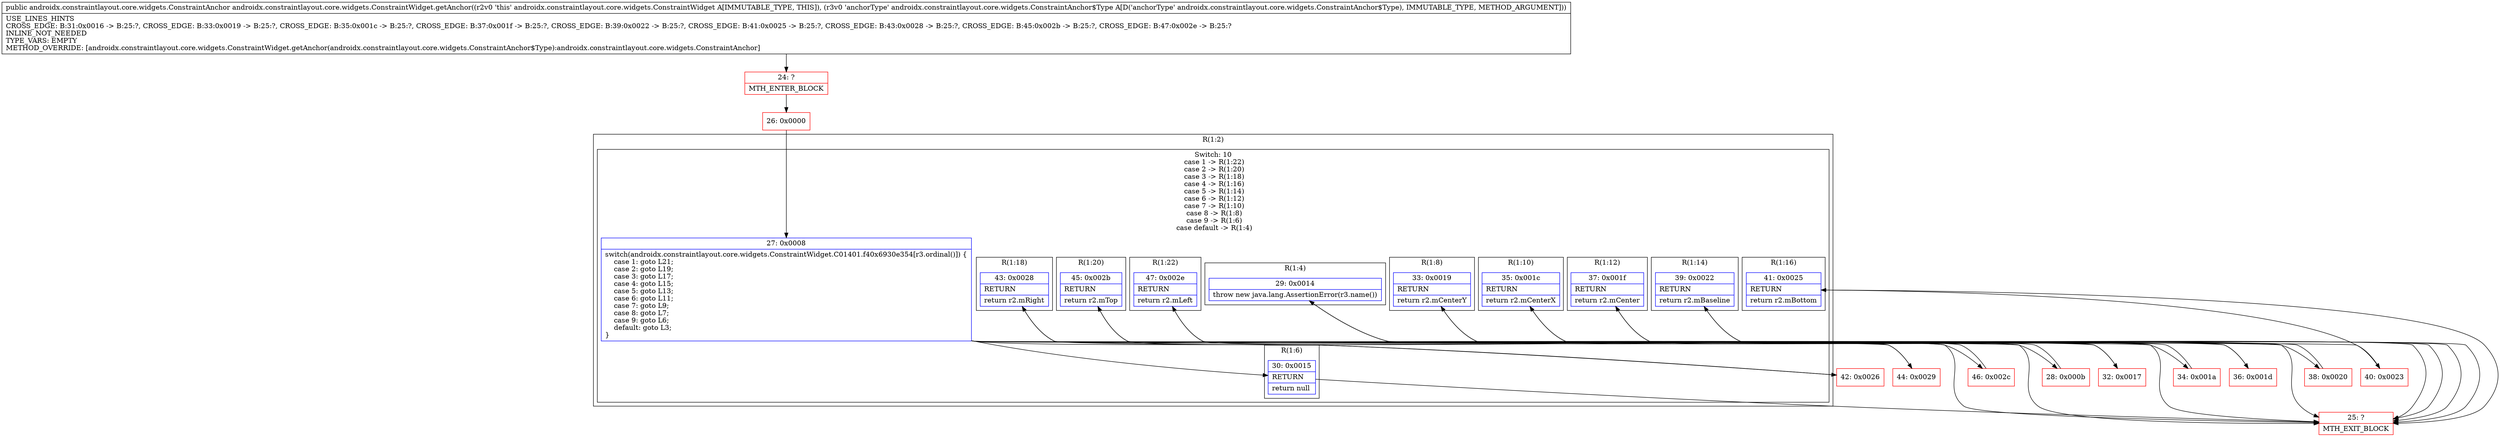 digraph "CFG forandroidx.constraintlayout.core.widgets.ConstraintWidget.getAnchor(Landroidx\/constraintlayout\/core\/widgets\/ConstraintAnchor$Type;)Landroidx\/constraintlayout\/core\/widgets\/ConstraintAnchor;" {
subgraph cluster_Region_1198580419 {
label = "R(1:2)";
node [shape=record,color=blue];
subgraph cluster_SwitchRegion_1621323150 {
label = "Switch: 10
 case 1 -> R(1:22)
 case 2 -> R(1:20)
 case 3 -> R(1:18)
 case 4 -> R(1:16)
 case 5 -> R(1:14)
 case 6 -> R(1:12)
 case 7 -> R(1:10)
 case 8 -> R(1:8)
 case 9 -> R(1:6)
 case default -> R(1:4)";
node [shape=record,color=blue];
Node_27 [shape=record,label="{27\:\ 0x0008|switch(androidx.constraintlayout.core.widgets.ConstraintWidget.C01401.f40x6930e354[r3.ordinal()]) \{\l    case 1: goto L21;\l    case 2: goto L19;\l    case 3: goto L17;\l    case 4: goto L15;\l    case 5: goto L13;\l    case 6: goto L11;\l    case 7: goto L9;\l    case 8: goto L7;\l    case 9: goto L6;\l    default: goto L3;\l\}\l}"];
subgraph cluster_Region_2096263535 {
label = "R(1:22)";
node [shape=record,color=blue];
Node_47 [shape=record,label="{47\:\ 0x002e|RETURN\l|return r2.mLeft\l}"];
}
subgraph cluster_Region_1453698735 {
label = "R(1:20)";
node [shape=record,color=blue];
Node_45 [shape=record,label="{45\:\ 0x002b|RETURN\l|return r2.mTop\l}"];
}
subgraph cluster_Region_369305666 {
label = "R(1:18)";
node [shape=record,color=blue];
Node_43 [shape=record,label="{43\:\ 0x0028|RETURN\l|return r2.mRight\l}"];
}
subgraph cluster_Region_1840773137 {
label = "R(1:16)";
node [shape=record,color=blue];
Node_41 [shape=record,label="{41\:\ 0x0025|RETURN\l|return r2.mBottom\l}"];
}
subgraph cluster_Region_44139969 {
label = "R(1:14)";
node [shape=record,color=blue];
Node_39 [shape=record,label="{39\:\ 0x0022|RETURN\l|return r2.mBaseline\l}"];
}
subgraph cluster_Region_2039120876 {
label = "R(1:12)";
node [shape=record,color=blue];
Node_37 [shape=record,label="{37\:\ 0x001f|RETURN\l|return r2.mCenter\l}"];
}
subgraph cluster_Region_1992615335 {
label = "R(1:10)";
node [shape=record,color=blue];
Node_35 [shape=record,label="{35\:\ 0x001c|RETURN\l|return r2.mCenterX\l}"];
}
subgraph cluster_Region_610401310 {
label = "R(1:8)";
node [shape=record,color=blue];
Node_33 [shape=record,label="{33\:\ 0x0019|RETURN\l|return r2.mCenterY\l}"];
}
subgraph cluster_Region_719387358 {
label = "R(1:6)";
node [shape=record,color=blue];
Node_30 [shape=record,label="{30\:\ 0x0015|RETURN\l|return null\l}"];
}
subgraph cluster_Region_131631501 {
label = "R(1:4)";
node [shape=record,color=blue];
Node_29 [shape=record,label="{29\:\ 0x0014|throw new java.lang.AssertionError(r3.name())\l}"];
}
}
}
Node_24 [shape=record,color=red,label="{24\:\ ?|MTH_ENTER_BLOCK\l}"];
Node_26 [shape=record,color=red,label="{26\:\ 0x0000}"];
Node_28 [shape=record,color=red,label="{28\:\ 0x000b}"];
Node_25 [shape=record,color=red,label="{25\:\ ?|MTH_EXIT_BLOCK\l}"];
Node_32 [shape=record,color=red,label="{32\:\ 0x0017}"];
Node_34 [shape=record,color=red,label="{34\:\ 0x001a}"];
Node_36 [shape=record,color=red,label="{36\:\ 0x001d}"];
Node_38 [shape=record,color=red,label="{38\:\ 0x0020}"];
Node_40 [shape=record,color=red,label="{40\:\ 0x0023}"];
Node_42 [shape=record,color=red,label="{42\:\ 0x0026}"];
Node_44 [shape=record,color=red,label="{44\:\ 0x0029}"];
Node_46 [shape=record,color=red,label="{46\:\ 0x002c}"];
MethodNode[shape=record,label="{public androidx.constraintlayout.core.widgets.ConstraintAnchor androidx.constraintlayout.core.widgets.ConstraintWidget.getAnchor((r2v0 'this' androidx.constraintlayout.core.widgets.ConstraintWidget A[IMMUTABLE_TYPE, THIS]), (r3v0 'anchorType' androidx.constraintlayout.core.widgets.ConstraintAnchor$Type A[D('anchorType' androidx.constraintlayout.core.widgets.ConstraintAnchor$Type), IMMUTABLE_TYPE, METHOD_ARGUMENT]))  | USE_LINES_HINTS\lCROSS_EDGE: B:31:0x0016 \-\> B:25:?, CROSS_EDGE: B:33:0x0019 \-\> B:25:?, CROSS_EDGE: B:35:0x001c \-\> B:25:?, CROSS_EDGE: B:37:0x001f \-\> B:25:?, CROSS_EDGE: B:39:0x0022 \-\> B:25:?, CROSS_EDGE: B:41:0x0025 \-\> B:25:?, CROSS_EDGE: B:43:0x0028 \-\> B:25:?, CROSS_EDGE: B:45:0x002b \-\> B:25:?, CROSS_EDGE: B:47:0x002e \-\> B:25:?\lINLINE_NOT_NEEDED\lTYPE_VARS: EMPTY\lMETHOD_OVERRIDE: [androidx.constraintlayout.core.widgets.ConstraintWidget.getAnchor(androidx.constraintlayout.core.widgets.ConstraintAnchor$Type):androidx.constraintlayout.core.widgets.ConstraintAnchor]\l}"];
MethodNode -> Node_24;Node_27 -> Node_28;
Node_27 -> Node_30;
Node_27 -> Node_32;
Node_27 -> Node_34;
Node_27 -> Node_36;
Node_27 -> Node_38;
Node_27 -> Node_40;
Node_27 -> Node_42;
Node_27 -> Node_44;
Node_27 -> Node_46;
Node_47 -> Node_25;
Node_45 -> Node_25;
Node_43 -> Node_25;
Node_41 -> Node_25;
Node_39 -> Node_25;
Node_37 -> Node_25;
Node_35 -> Node_25;
Node_33 -> Node_25;
Node_30 -> Node_25;
Node_29 -> Node_25;
Node_24 -> Node_26;
Node_26 -> Node_27;
Node_28 -> Node_29;
Node_32 -> Node_33;
Node_34 -> Node_35;
Node_36 -> Node_37;
Node_38 -> Node_39;
Node_40 -> Node_41;
Node_42 -> Node_43;
Node_44 -> Node_45;
Node_46 -> Node_47;
}

